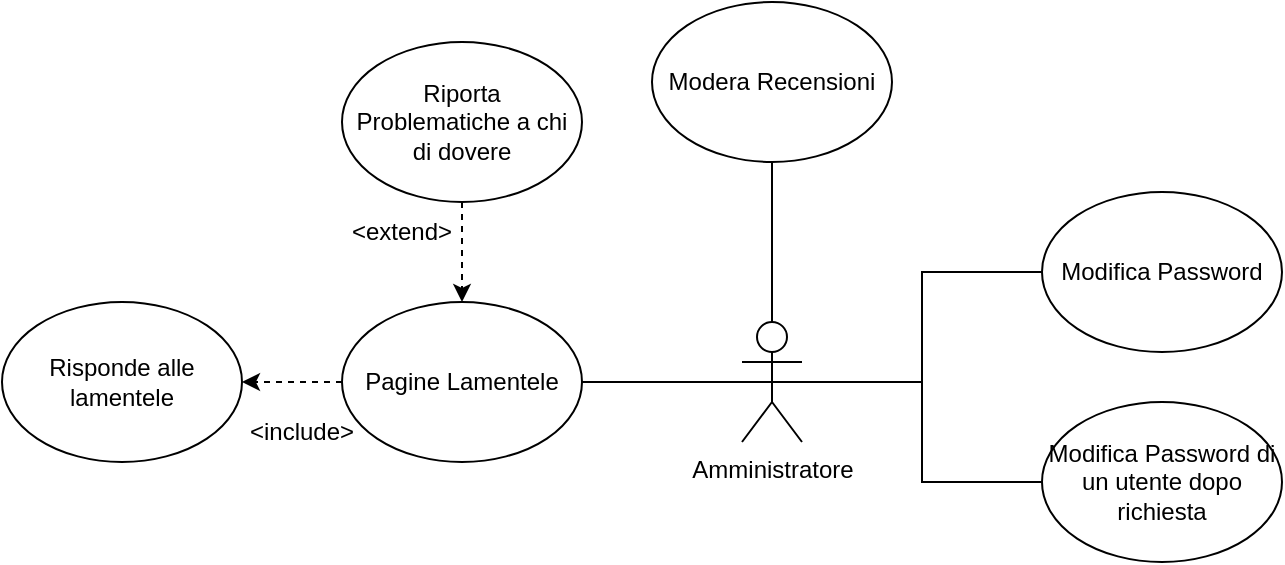 <mxfile version="22.0.3" type="device">
  <diagram name="Pagina-1" id="lVRO8FN0cl4bYZhDUq4U">
    <mxGraphModel dx="1434" dy="824" grid="1" gridSize="10" guides="1" tooltips="1" connect="1" arrows="1" fold="1" page="1" pageScale="1" pageWidth="827" pageHeight="1169" math="0" shadow="0">
      <root>
        <mxCell id="0" />
        <mxCell id="1" parent="0" />
        <mxCell id="x7jNuO1yDWylh4T2NmT3-3" style="edgeStyle=orthogonalEdgeStyle;rounded=0;orthogonalLoop=1;jettySize=auto;html=1;exitX=0.5;exitY=0.5;exitDx=0;exitDy=0;exitPerimeter=0;entryX=0;entryY=0.5;entryDx=0;entryDy=0;endArrow=none;endFill=0;" edge="1" parent="1" source="x7jNuO1yDWylh4T2NmT3-1" target="x7jNuO1yDWylh4T2NmT3-2">
          <mxGeometry relative="1" as="geometry" />
        </mxCell>
        <mxCell id="x7jNuO1yDWylh4T2NmT3-5" style="edgeStyle=orthogonalEdgeStyle;rounded=0;orthogonalLoop=1;jettySize=auto;html=1;exitX=0.5;exitY=0.5;exitDx=0;exitDy=0;exitPerimeter=0;endArrow=none;endFill=0;" edge="1" parent="1" source="x7jNuO1yDWylh4T2NmT3-1" target="x7jNuO1yDWylh4T2NmT3-4">
          <mxGeometry relative="1" as="geometry" />
        </mxCell>
        <mxCell id="x7jNuO1yDWylh4T2NmT3-7" style="edgeStyle=orthogonalEdgeStyle;rounded=0;orthogonalLoop=1;jettySize=auto;html=1;exitX=0.5;exitY=0;exitDx=0;exitDy=0;exitPerimeter=0;entryX=0.5;entryY=1;entryDx=0;entryDy=0;endArrow=none;endFill=0;" edge="1" parent="1" source="x7jNuO1yDWylh4T2NmT3-1" target="x7jNuO1yDWylh4T2NmT3-6">
          <mxGeometry relative="1" as="geometry" />
        </mxCell>
        <mxCell id="x7jNuO1yDWylh4T2NmT3-17" style="edgeStyle=orthogonalEdgeStyle;rounded=0;orthogonalLoop=1;jettySize=auto;html=1;exitX=0.5;exitY=0.5;exitDx=0;exitDy=0;exitPerimeter=0;entryX=1;entryY=0.5;entryDx=0;entryDy=0;endArrow=none;endFill=0;" edge="1" parent="1" source="x7jNuO1yDWylh4T2NmT3-1" target="x7jNuO1yDWylh4T2NmT3-8">
          <mxGeometry relative="1" as="geometry" />
        </mxCell>
        <mxCell id="x7jNuO1yDWylh4T2NmT3-1" value="Amministratore" style="shape=umlActor;verticalLabelPosition=bottom;verticalAlign=top;html=1;outlineConnect=0;" vertex="1" parent="1">
          <mxGeometry x="450" y="650" width="30" height="60" as="geometry" />
        </mxCell>
        <mxCell id="x7jNuO1yDWylh4T2NmT3-2" value="Modifica Password" style="ellipse;whiteSpace=wrap;html=1;" vertex="1" parent="1">
          <mxGeometry x="600" y="585" width="120" height="80" as="geometry" />
        </mxCell>
        <mxCell id="x7jNuO1yDWylh4T2NmT3-4" value="Modifica Password di un utente dopo richiesta" style="ellipse;whiteSpace=wrap;html=1;" vertex="1" parent="1">
          <mxGeometry x="600" y="690" width="120" height="80" as="geometry" />
        </mxCell>
        <mxCell id="x7jNuO1yDWylh4T2NmT3-6" value="Modera Recensioni" style="ellipse;whiteSpace=wrap;html=1;" vertex="1" parent="1">
          <mxGeometry x="405" y="490" width="120" height="80" as="geometry" />
        </mxCell>
        <mxCell id="x7jNuO1yDWylh4T2NmT3-14" style="edgeStyle=orthogonalEdgeStyle;rounded=0;orthogonalLoop=1;jettySize=auto;html=1;exitX=0;exitY=0.5;exitDx=0;exitDy=0;dashed=1;" edge="1" parent="1" source="x7jNuO1yDWylh4T2NmT3-8" target="x7jNuO1yDWylh4T2NmT3-13">
          <mxGeometry relative="1" as="geometry" />
        </mxCell>
        <mxCell id="x7jNuO1yDWylh4T2NmT3-8" value="Pagine Lamentele" style="ellipse;whiteSpace=wrap;html=1;" vertex="1" parent="1">
          <mxGeometry x="250" y="640" width="120" height="80" as="geometry" />
        </mxCell>
        <mxCell id="x7jNuO1yDWylh4T2NmT3-18" style="edgeStyle=orthogonalEdgeStyle;rounded=0;orthogonalLoop=1;jettySize=auto;html=1;exitX=0.5;exitY=1;exitDx=0;exitDy=0;dashed=1;" edge="1" parent="1" source="x7jNuO1yDWylh4T2NmT3-10" target="x7jNuO1yDWylh4T2NmT3-8">
          <mxGeometry relative="1" as="geometry" />
        </mxCell>
        <mxCell id="x7jNuO1yDWylh4T2NmT3-10" value="Riporta Problematiche a chi di dovere" style="ellipse;whiteSpace=wrap;html=1;" vertex="1" parent="1">
          <mxGeometry x="250" y="510" width="120" height="80" as="geometry" />
        </mxCell>
        <mxCell id="x7jNuO1yDWylh4T2NmT3-13" value="Risponde alle lamentele" style="ellipse;whiteSpace=wrap;html=1;" vertex="1" parent="1">
          <mxGeometry x="80" y="640" width="120" height="80" as="geometry" />
        </mxCell>
        <mxCell id="x7jNuO1yDWylh4T2NmT3-15" value="&amp;lt;extend&amp;gt;" style="text;html=1;strokeColor=none;fillColor=none;align=center;verticalAlign=middle;whiteSpace=wrap;rounded=0;" vertex="1" parent="1">
          <mxGeometry x="250" y="590" width="60" height="30" as="geometry" />
        </mxCell>
        <mxCell id="x7jNuO1yDWylh4T2NmT3-16" value="&amp;lt;include&amp;gt;" style="text;html=1;strokeColor=none;fillColor=none;align=center;verticalAlign=middle;whiteSpace=wrap;rounded=0;" vertex="1" parent="1">
          <mxGeometry x="200" y="690" width="60" height="30" as="geometry" />
        </mxCell>
      </root>
    </mxGraphModel>
  </diagram>
</mxfile>
